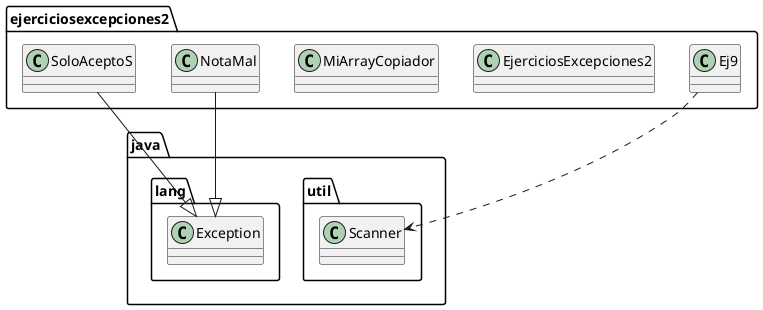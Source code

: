 @startuml
class ejerciciosexcepciones2.Ej9
class ejerciciosexcepciones2.EjerciciosExcepciones2
class ejerciciosexcepciones2.MiArrayCopiador
class ejerciciosexcepciones2.NotaMal
class ejerciciosexcepciones2.SoloAceptoS
class java.lang.Exception
class java.util.Scanner
ejerciciosexcepciones2.Ej9 ..> java.util.Scanner
ejerciciosexcepciones2.NotaMal --|> java.lang.Exception
ejerciciosexcepciones2.SoloAceptoS --|> java.lang.Exception
@enduml